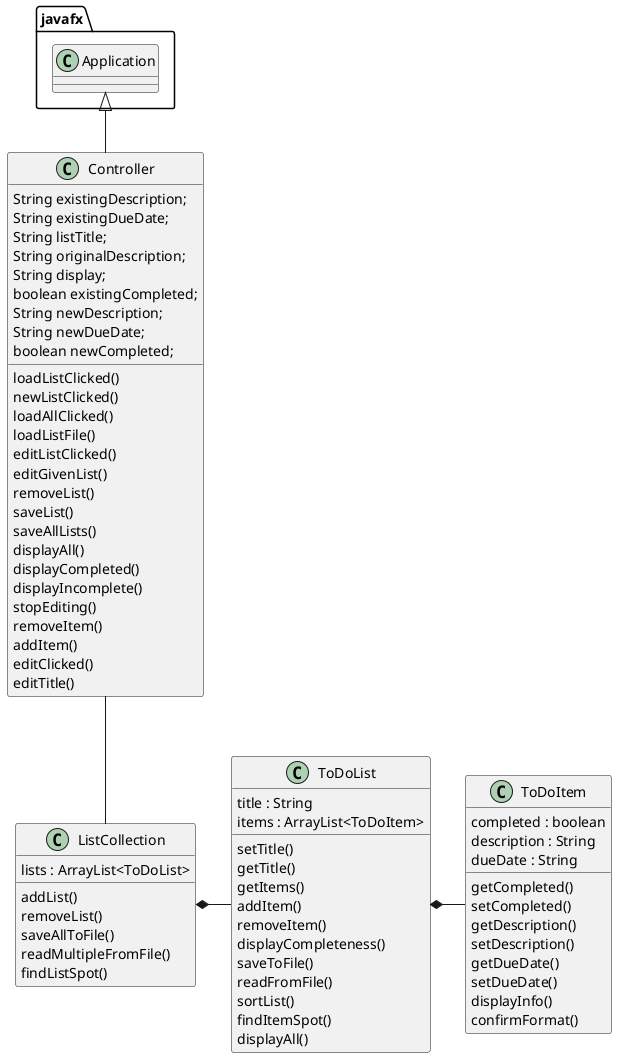 @startuml
'https://plantuml.com/class-diagram
ToDoList*-ToDoItem
ListCollection*-ToDoList
javafx.Application<|-- Controller
Controller-- ListCollection

class Controller{

    String existingDescription;
    String existingDueDate;
    String listTitle;
    String originalDescription;
    String display;
    boolean existingCompleted;
    String newDescription;
    String newDueDate;
    boolean newCompleted;

    loadListClicked()
    newListClicked()
    loadAllClicked()
    loadListFile()
    editListClicked()
    editGivenList()
    removeList()
    saveList()
    saveAllLists()
    displayAll()
    displayCompleted()
    displayIncomplete()
    stopEditing()
    removeItem()
    addItem()
    editClicked()
    editTitle()

}
class ListCollection{
    lists : ArrayList<ToDoList>

    addList()
    removeList()
    saveAllToFile()
    readMultipleFromFile()
    findListSpot()
}

class ToDoList{
    title : String
    items : ArrayList<ToDoItem>

    setTitle()
    getTitle()
    getItems()
    addItem()
    removeItem()
    displayCompleteness()
    saveToFile()
    readFromFile()
    sortList()
    findItemSpot()
    displayAll()
}

class ToDoItem{
    completed : boolean
    description : String
    dueDate : String

    getCompleted()
    setCompleted()
    getDescription()
    setDescription()
    getDueDate()
    setDueDate()
    displayInfo()
    confirmFormat()
}

@enduml